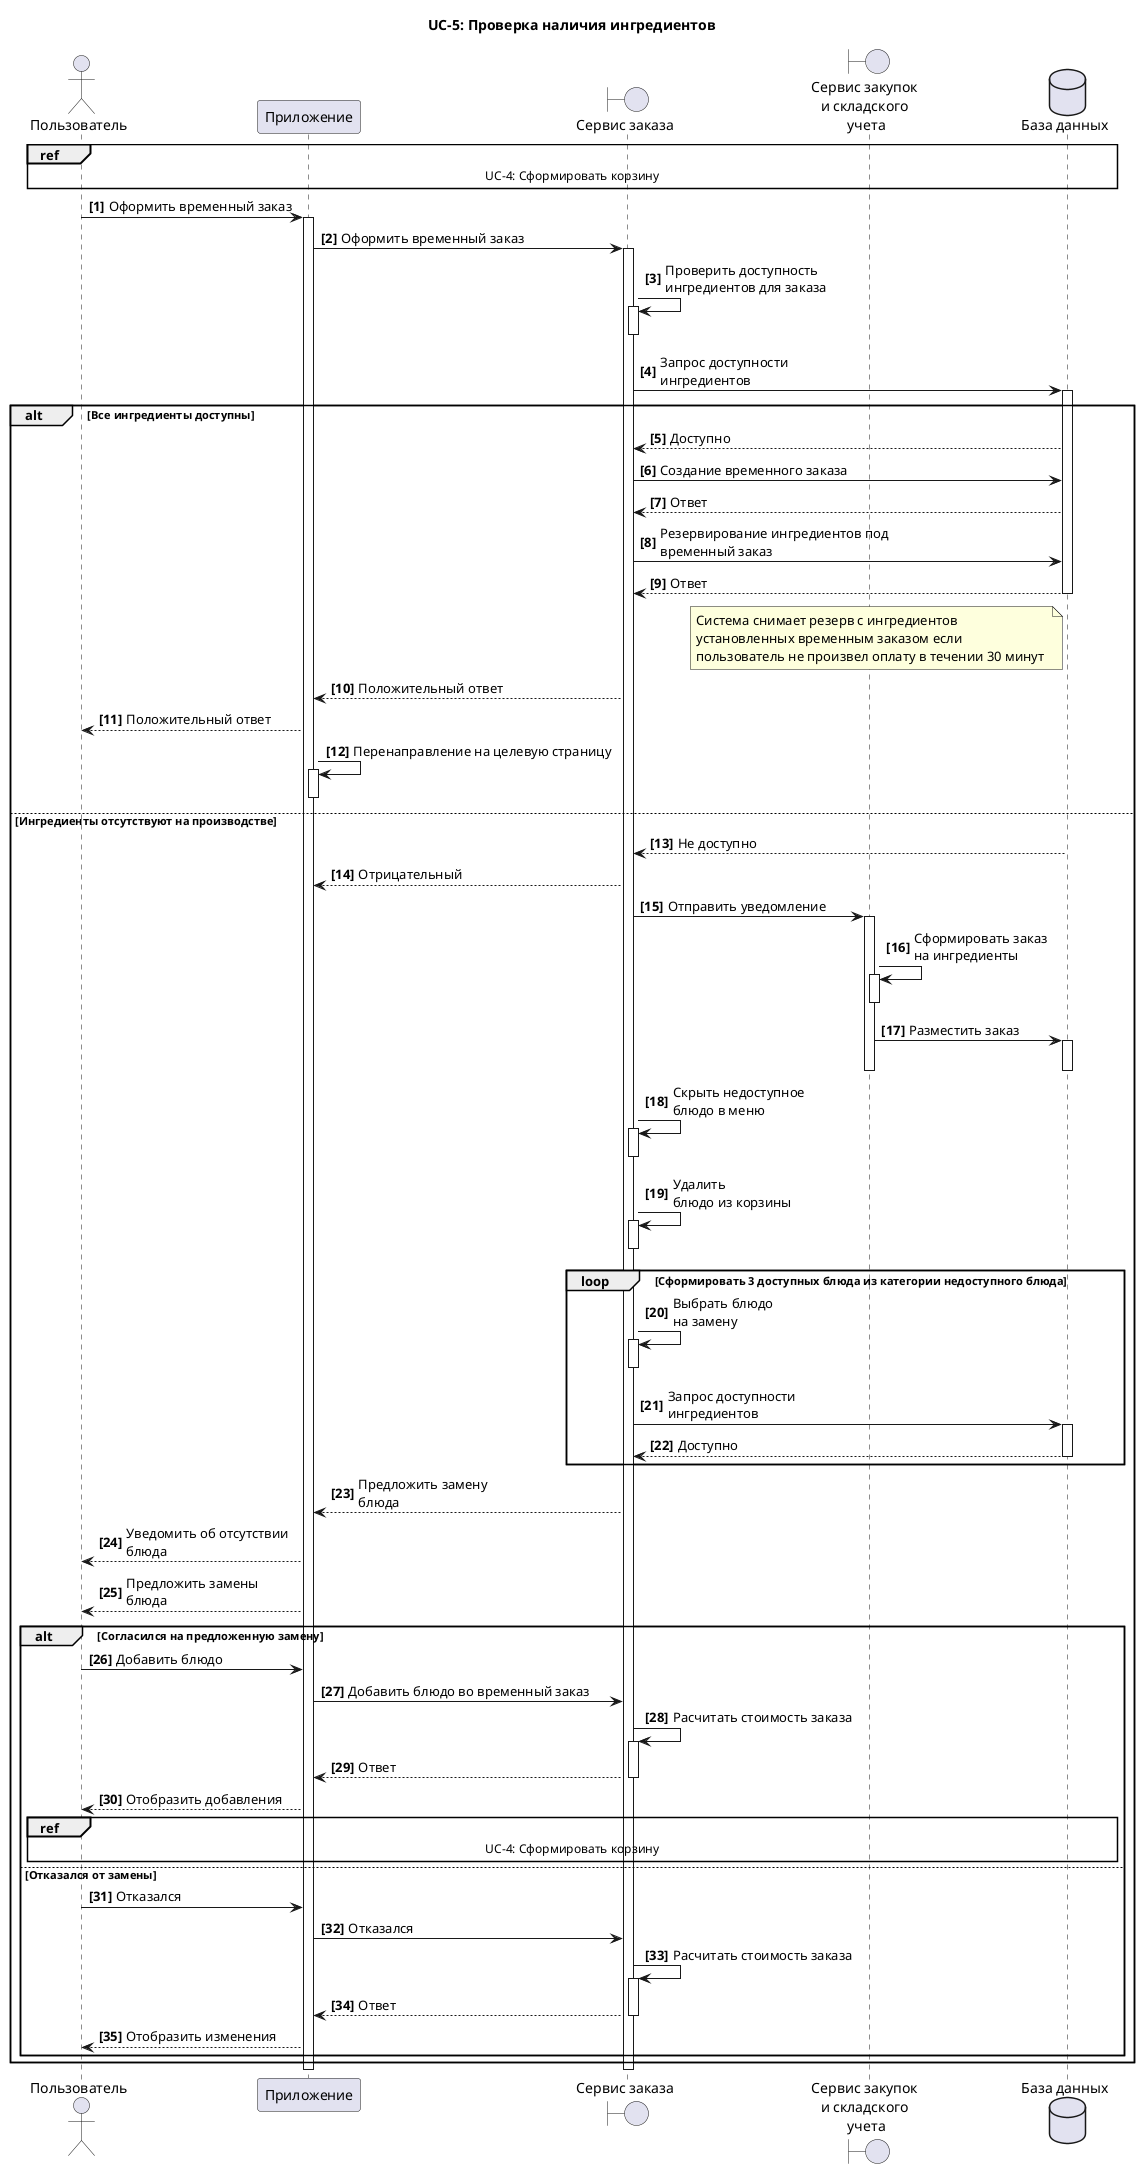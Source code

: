 @startuml
title UC-5: Проверка наличия ингредиентов
actor "Пользователь" as U 
participant  "Приложение" as A 
boundary "Сервис заказа" as S
boundary "Сервис закупок \nи складского \nучета" as OR
dataBase "База данных" as DB 
autonumber "<b>[0]"  

ref over U,A,S,DB
UC-4: Сформировать корзину
end ref

U->A++: Оформить временный заказ
A->S++: Оформить временный заказ
S->S++: Проверить доступность\nингредиентов для заказа
S--
S->DB++: Запрос доступности \nингредиентов
alt Все ингредиенты доступны
DB-->S:Доступно
S->DB: Создание временного заказа
DB-->S:Ответ
S->DB: Резервирование ингредиентов под \nвременный заказ
DB-->S:Ответ
note left of DB
 Система снимает резерв с ингредиентов 
 установленных временным заказом если 
 пользователь не произвел оплату в течении 30 минут 
end note
DB--
S --> A: Положительный ответ
A --> U: Положительный ответ
A->A++:Перенаправление на целевую страницу
A--

else Ингредиенты отсутствуют на производстве 
DB-->S--:Не доступно
S --> A: Отрицательный 
S -> OR++: Отправить уведомление 
OR -> OR++: Сформировать заказ \nна ингредиенты  
OR--
OR -> DB++: Разместить заказ 
OR--
DB--
S->S++: Скрыть недоступное \nблюдо в меню
S--
S->S++: Удалить \nблюдо из корзины
S--
loop Сформировать 3 доступных блюда из категории недоступного блюда
S->S++: Выбрать блюдо \nна замену
S--
S->DB++: Запрос доступности \nингредиентов
return Доступно
end
S--> A : Предложить замену \nблюда
A --> U : Уведомить об отсутствии \nблюда
A --> U : Предложить замены \nблюда

alt Согласился на предложенную замену
U->A: Добавить блюдо 
A->S: Добавить блюдо во временный заказ
S->S++: Расчитать стоимость заказа
S-->A--:Ответ
A-->U: Отобразить добавления
ref over U,A,S,DB
UC-4: Сформировать корзину
end ref

else Отказался от замены
U->A: Отказался 
A->S: Отказался
S->S++: Расчитать стоимость заказа
S-->A--:Ответ
A-->U: Отобразить изменения

end
end
A--
S--
@enduml
